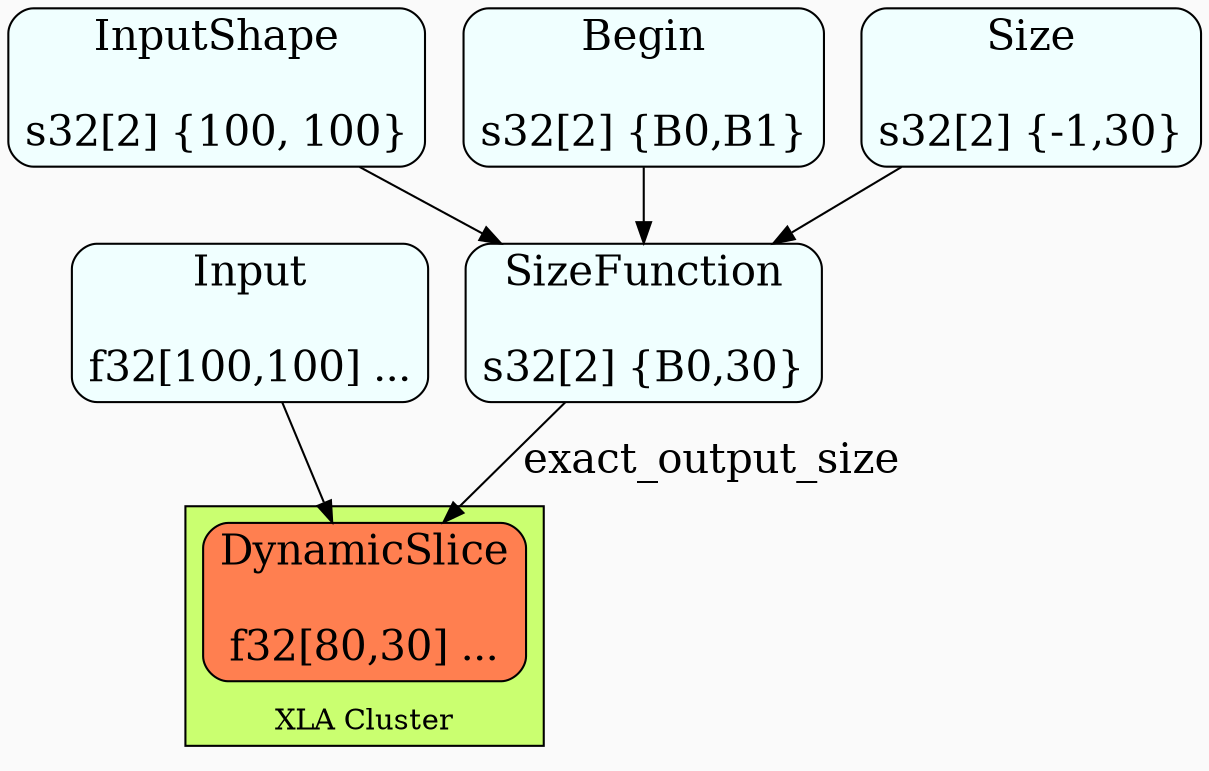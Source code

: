 digraph {
  graph[bgcolor=gray98,compound=true]
  edge[fontsize=20]
  node[fontsize=20,shape=box,fillcolor=azure, style="filled,rounded"]

  subgraph cluster_0 {
    label="XLA Cluster";labelloc="b"
    style=filled
    fillcolor=darkolivegreen1
    node[fillcolor=coral]
    DynamicSlice
  }

  Input[label="Input\n\nf32[100,100] ..."]
  InputShape[label="InputShape\n\ns32[2] {100, 100}"]
  Begin[label="Begin\n\ns32[2] {B0,B1}"]
  Size[label="Size\n\ns32[2] {-1,30}"]
  SizeFunction[label="SizeFunction\n\ns32[2] {B0,30}"]
  DynamicSlice[label="DynamicSlice\n\nf32[80,30] ..."]

  Input -> DynamicSlice
  Begin -> SizeFunction
  Size -> SizeFunction
  InputShape -> SizeFunction
  SizeFunction -> DynamicSlice[label="exact_output_size"]
}
